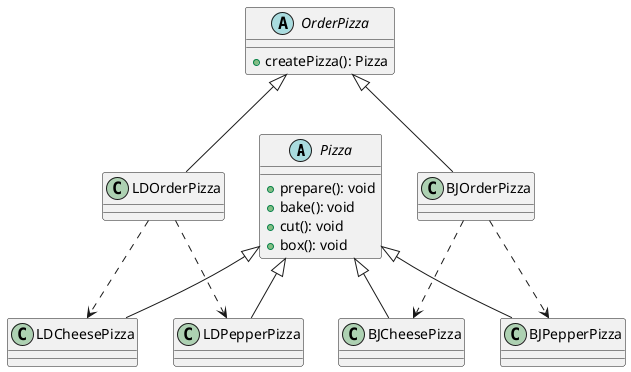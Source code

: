 @startuml

abstract class Pizza
Pizza : +prepare(): void
Pizza : +bake(): void
Pizza : +cut(): void
Pizza : +box(): void

class BJCheesePizza
class BJPepperPizza

class LDCheesePizza
class LDPepperPizza

Pizza <|-- BJCheesePizza
Pizza <|-- BJPepperPizza
Pizza <|-- LDCheesePizza
Pizza <|-- LDPepperPizza

abstract class OrderPizza
OrderPizza : +createPizza(): Pizza

class BJOrderPizza
class LDOrderPizza

OrderPizza <|-- BJOrderPizza
OrderPizza <|-- LDOrderPizza

BJOrderPizza ..> BJCheesePizza
BJOrderPizza ..> BJPepperPizza

LDOrderPizza ..> LDPepperPizza
LDOrderPizza ..> LDCheesePizza

@enduml